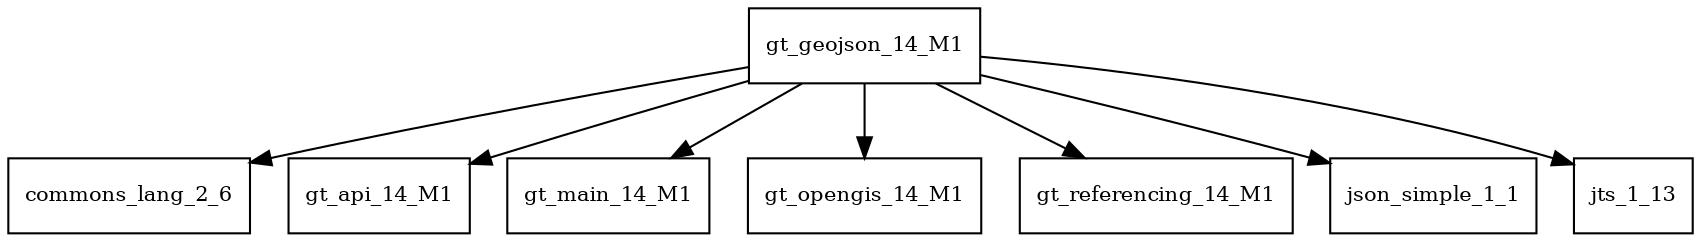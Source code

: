 digraph gt_geojson_14_M1_dependencies {
  node [shape = box, fontsize=10.0];
  gt_geojson_14_M1 -> commons_lang_2_6;
  gt_geojson_14_M1 -> gt_api_14_M1;
  gt_geojson_14_M1 -> gt_main_14_M1;
  gt_geojson_14_M1 -> gt_opengis_14_M1;
  gt_geojson_14_M1 -> gt_referencing_14_M1;
  gt_geojson_14_M1 -> json_simple_1_1;
  gt_geojson_14_M1 -> jts_1_13;
}
